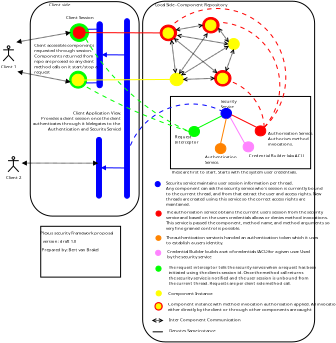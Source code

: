 <?xml version="1.0" encoding="UTF-8"?>
<dia:diagram xmlns:dia="http://www.lysator.liu.se/~alla/dia/"><dia:layer name="Background" visible="true"><dia:object type="Standard - Box" version="0" id="O0"><dia:attribute name="obj_pos"><dia:point val="-21.651,59.87"/></dia:attribute><dia:attribute name="obj_bb"><dia:rectangle val="-21.701,59.82;-3.708,71.306"/></dia:attribute><dia:attribute name="elem_corner"><dia:point val="-21.651,59.87"/></dia:attribute><dia:attribute name="elem_width"><dia:real val="17.892"/></dia:attribute><dia:attribute name="elem_height"><dia:real val="11.386"/></dia:attribute><dia:attribute name="show_background"><dia:boolean val="false"/></dia:attribute></dia:object><dia:object type="Standard - Box" version="0" id="O1"><dia:attribute name="obj_pos"><dia:point val="1.186,9.438"/></dia:attribute><dia:attribute name="obj_bb"><dia:rectangle val="1.136,9.388;39.767,85.815"/></dia:attribute><dia:attribute name="elem_corner"><dia:point val="1.186,9.438"/></dia:attribute><dia:attribute name="elem_width"><dia:real val="38.531"/></dia:attribute><dia:attribute name="elem_height"><dia:real val="76.327"/></dia:attribute><dia:attribute name="show_background"><dia:boolean val="false"/></dia:attribute><dia:attribute name="corner_radius"><dia:real val="5"/></dia:attribute></dia:object><dia:object type="Standard - Box" version="0" id="O2"><dia:attribute name="obj_pos"><dia:point val="7.423,30.777"/></dia:attribute><dia:attribute name="obj_bb"><dia:rectangle val="7.373,30.727;38.874,47.022"/></dia:attribute><dia:attribute name="elem_corner"><dia:point val="7.423,30.777"/></dia:attribute><dia:attribute name="elem_width"><dia:real val="31.4"/></dia:attribute><dia:attribute name="elem_height"><dia:real val="16.195"/></dia:attribute><dia:attribute name="show_background"><dia:boolean val="false"/></dia:attribute></dia:object><dia:object type="Standard - Box" version="0" id="O3"><dia:attribute name="obj_pos"><dia:point val="-23.996,9.531"/></dia:attribute><dia:attribute name="obj_bb"><dia:rectangle val="-24.046,9.481;0.445,57.636"/></dia:attribute><dia:attribute name="elem_corner"><dia:point val="-23.996,9.531"/></dia:attribute><dia:attribute name="elem_width"><dia:real val="24.391"/></dia:attribute><dia:attribute name="elem_height"><dia:real val="48.055"/></dia:attribute><dia:attribute name="show_background"><dia:boolean val="false"/></dia:attribute><dia:attribute name="corner_radius"><dia:real val="5"/></dia:attribute></dia:object><dia:object type="Standard - Box" version="0" id="O4"><dia:attribute name="obj_pos"><dia:point val="-2.858,13.35"/></dia:attribute><dia:attribute name="obj_bb"><dia:rectangle val="-2.908,13.3;-1.728,53.641"/></dia:attribute><dia:attribute name="elem_corner"><dia:point val="-2.858,13.35"/></dia:attribute><dia:attribute name="elem_width"><dia:real val="1.081"/></dia:attribute><dia:attribute name="elem_height"><dia:real val="40.24"/></dia:attribute><dia:attribute name="border_color"><dia:color val="#0000ff"/></dia:attribute><dia:attribute name="inner_color"><dia:color val="#0000ff"/></dia:attribute><dia:attribute name="show_background"><dia:boolean val="true"/></dia:attribute><dia:attribute name="corner_radius"><dia:real val="5"/></dia:attribute></dia:object><dia:object type="Standard - Box" version="0" id="O5"><dia:attribute name="obj_pos"><dia:point val="-9.044,14.045"/></dia:attribute><dia:attribute name="obj_bb"><dia:rectangle val="-9.094,13.995;-7.797,28.876"/></dia:attribute><dia:attribute name="elem_corner"><dia:point val="-9.044,14.045"/></dia:attribute><dia:attribute name="elem_width"><dia:real val="1.197"/></dia:attribute><dia:attribute name="elem_height"><dia:real val="14.781"/></dia:attribute><dia:attribute name="border_color"><dia:color val="#0000ff"/></dia:attribute><dia:attribute name="inner_color"><dia:color val="#0000ff"/></dia:attribute><dia:attribute name="show_background"><dia:boolean val="true"/></dia:attribute><dia:attribute name="corner_radius"><dia:real val="5"/></dia:attribute></dia:object><dia:object type="Standard - Text" version="0" id="O6"><dia:attribute name="obj_pos"><dia:point val="9.95,18.15"/></dia:attribute><dia:attribute name="obj_bb"><dia:rectangle val="9.95,17.5;9.95,18.5"/></dia:attribute><dia:attribute name="text"><dia:composite type="text"><dia:attribute name="string"><dia:string>##</dia:string></dia:attribute><dia:attribute name="font"><dia:font family="courier new" style="0" name="Courier"/></dia:attribute><dia:attribute name="height"><dia:real val="0.8"/></dia:attribute><dia:attribute name="pos"><dia:point val="9.95,18.15"/></dia:attribute><dia:attribute name="color"><dia:color val="#000000"/></dia:attribute><dia:attribute name="alignment"><dia:enum val="1"/></dia:attribute></dia:composite></dia:attribute></dia:object><dia:object type="Flowchart - Ellipse" version="0" id="O7"><dia:attribute name="obj_pos"><dia:point val="7.35,25.565"/></dia:attribute><dia:attribute name="obj_bb"><dia:rectangle val="7.3,25.515;10.353,28.406"/></dia:attribute><dia:attribute name="elem_corner"><dia:point val="7.35,25.565"/></dia:attribute><dia:attribute name="elem_width"><dia:real val="2.953"/></dia:attribute><dia:attribute name="elem_height"><dia:real val="2.791"/></dia:attribute><dia:attribute name="border_color"><dia:color val="#ffff00"/></dia:attribute><dia:attribute name="inner_color"><dia:color val="#ffff00"/></dia:attribute><dia:attribute name="show_background"><dia:boolean val="true"/></dia:attribute><dia:attribute name="padding"><dia:real val="0.354"/></dia:attribute><dia:attribute name="text"><dia:composite type="text"><dia:attribute name="string"><dia:string>##</dia:string></dia:attribute><dia:attribute name="font"><dia:font family="courier new" style="0" name="Courier"/></dia:attribute><dia:attribute name="height"><dia:real val="0.8"/></dia:attribute><dia:attribute name="pos"><dia:point val="8.827,27.211"/></dia:attribute><dia:attribute name="color"><dia:color val="#000000"/></dia:attribute><dia:attribute name="alignment"><dia:enum val="1"/></dia:attribute></dia:composite></dia:attribute></dia:object><dia:object type="Flowchart - Ellipse" version="0" id="O8"><dia:attribute name="obj_pos"><dia:point val="-15.089,14.5"/></dia:attribute><dia:attribute name="obj_bb"><dia:rectangle val="-15.189,14.4;-10.857,18.545"/></dia:attribute><dia:attribute name="elem_corner"><dia:point val="-15.089,14.5"/></dia:attribute><dia:attribute name="elem_width"><dia:real val="4.132"/></dia:attribute><dia:attribute name="elem_height"><dia:real val="3.945"/></dia:attribute><dia:attribute name="border_width"><dia:real val="0.2"/></dia:attribute><dia:attribute name="border_color"><dia:color val="#00ff00"/></dia:attribute><dia:attribute name="inner_color"><dia:color val="#00ff00"/></dia:attribute><dia:attribute name="show_background"><dia:boolean val="true"/></dia:attribute><dia:attribute name="padding"><dia:real val="0.354"/></dia:attribute><dia:attribute name="text"><dia:composite type="text"><dia:attribute name="string"><dia:string>##</dia:string></dia:attribute><dia:attribute name="font"><dia:font family="courier new" style="0" name="Courier"/></dia:attribute><dia:attribute name="height"><dia:real val="0.8"/></dia:attribute><dia:attribute name="pos"><dia:point val="-13.023,16.722"/></dia:attribute><dia:attribute name="color"><dia:color val="#000000"/></dia:attribute><dia:attribute name="alignment"><dia:enum val="1"/></dia:attribute></dia:composite></dia:attribute></dia:object><dia:object type="Flowchart - Ellipse" version="0" id="O9"><dia:attribute name="obj_pos"><dia:point val="14.632,13.077"/></dia:attribute><dia:attribute name="obj_bb"><dia:rectangle val="14.582,13.027;18.366,16.597"/></dia:attribute><dia:attribute name="elem_corner"><dia:point val="14.632,13.077"/></dia:attribute><dia:attribute name="elem_width"><dia:real val="3.683"/></dia:attribute><dia:attribute name="elem_height"><dia:real val="3.47"/></dia:attribute><dia:attribute name="border_color"><dia:color val="#ff0000"/></dia:attribute><dia:attribute name="inner_color"><dia:color val="#ff0000"/></dia:attribute><dia:attribute name="show_background"><dia:boolean val="true"/></dia:attribute><dia:attribute name="padding"><dia:real val="0.354"/></dia:attribute><dia:attribute name="text"><dia:composite type="text"><dia:attribute name="string"><dia:string>##</dia:string></dia:attribute><dia:attribute name="font"><dia:font family="courier new" style="0" name="Courier"/></dia:attribute><dia:attribute name="height"><dia:real val="0.8"/></dia:attribute><dia:attribute name="pos"><dia:point val="16.474,15.062"/></dia:attribute><dia:attribute name="color"><dia:color val="#000000"/></dia:attribute><dia:attribute name="alignment"><dia:enum val="1"/></dia:attribute></dia:composite></dia:attribute></dia:object><dia:object type="Flowchart - Ellipse" version="0" id="O10"><dia:attribute name="obj_pos"><dia:point val="15.274,13.662"/></dia:attribute><dia:attribute name="obj_bb"><dia:rectangle val="15.223,13.612;17.657,16.032"/></dia:attribute><dia:attribute name="elem_corner"><dia:point val="15.274,13.662"/></dia:attribute><dia:attribute name="elem_width"><dia:real val="2.333"/></dia:attribute><dia:attribute name="elem_height"><dia:real val="2.32"/></dia:attribute><dia:attribute name="border_color"><dia:color val="#ffff00"/></dia:attribute><dia:attribute name="inner_color"><dia:color val="#ffff00"/></dia:attribute><dia:attribute name="show_background"><dia:boolean val="true"/></dia:attribute><dia:attribute name="padding"><dia:real val="0.354"/></dia:attribute><dia:attribute name="text"><dia:composite type="text"><dia:attribute name="string"><dia:string>##</dia:string></dia:attribute><dia:attribute name="font"><dia:font family="courier new" style="0" name="Courier"/></dia:attribute><dia:attribute name="height"><dia:real val="0.8"/></dia:attribute><dia:attribute name="pos"><dia:point val="16.44,15.072"/></dia:attribute><dia:attribute name="color"><dia:color val="#000000"/></dia:attribute><dia:attribute name="alignment"><dia:enum val="1"/></dia:attribute></dia:composite></dia:attribute></dia:object><dia:object type="Flowchart - Ellipse" version="0" id="O11"><dia:attribute name="obj_pos"><dia:point val="-15.164,25.121"/></dia:attribute><dia:attribute name="obj_bb"><dia:rectangle val="-15.264,25.021;-11.257,29.009"/></dia:attribute><dia:attribute name="elem_corner"><dia:point val="-15.164,25.121"/></dia:attribute><dia:attribute name="elem_width"><dia:real val="3.807"/></dia:attribute><dia:attribute name="elem_height"><dia:real val="3.788"/></dia:attribute><dia:attribute name="border_width"><dia:real val="0.2"/></dia:attribute><dia:attribute name="border_color"><dia:color val="#00ff00"/></dia:attribute><dia:attribute name="inner_color"><dia:color val="#00ff00"/></dia:attribute><dia:attribute name="show_background"><dia:boolean val="true"/></dia:attribute><dia:attribute name="padding"><dia:real val="0.354"/></dia:attribute><dia:attribute name="text"><dia:composite type="text"><dia:attribute name="string"><dia:string>##</dia:string></dia:attribute><dia:attribute name="font"><dia:font family="courier new" style="0" name="Courier"/></dia:attribute><dia:attribute name="height"><dia:real val="0.8"/></dia:attribute><dia:attribute name="pos"><dia:point val="-13.26,27.265"/></dia:attribute><dia:attribute name="color"><dia:color val="#000000"/></dia:attribute><dia:attribute name="alignment"><dia:enum val="1"/></dia:attribute></dia:composite></dia:attribute></dia:object><dia:object type="Flowchart - Ellipse" version="0" id="O12"><dia:attribute name="obj_pos"><dia:point val="20.323,17.798"/></dia:attribute><dia:attribute name="obj_bb"><dia:rectangle val="20.273,17.748;22.886,20.303"/></dia:attribute><dia:attribute name="elem_corner"><dia:point val="20.323,17.798"/></dia:attribute><dia:attribute name="elem_width"><dia:real val="2.512"/></dia:attribute><dia:attribute name="elem_height"><dia:real val="2.456"/></dia:attribute><dia:attribute name="border_color"><dia:color val="#ffff00"/></dia:attribute><dia:attribute name="inner_color"><dia:color val="#ffff00"/></dia:attribute><dia:attribute name="show_background"><dia:boolean val="true"/></dia:attribute><dia:attribute name="padding"><dia:real val="0.354"/></dia:attribute><dia:attribute name="text"><dia:composite type="text"><dia:attribute name="string"><dia:string>##</dia:string></dia:attribute><dia:attribute name="font"><dia:font family="courier new" style="0" name="Courier"/></dia:attribute><dia:attribute name="height"><dia:real val="0.8"/></dia:attribute><dia:attribute name="pos"><dia:point val="21.58,19.276"/></dia:attribute><dia:attribute name="color"><dia:color val="#000000"/></dia:attribute><dia:attribute name="alignment"><dia:enum val="1"/></dia:attribute></dia:composite></dia:attribute></dia:object><dia:object type="Standard - Line" version="0" id="O13"><dia:attribute name="obj_pos"><dia:point val="7.35,26.961"/></dia:attribute><dia:attribute name="obj_bb"><dia:rectangle val="-12.06,26.86;7.451,27.193"/></dia:attribute><dia:attribute name="conn_endpoints"><dia:point val="7.35,26.961"/><dia:point val="-11.959,27.093"/></dia:attribute><dia:attribute name="numcp"><dia:int val="1"/></dia:attribute><dia:attribute name="line_color"><dia:color val="#ffff00"/></dia:attribute><dia:attribute name="line_width"><dia:real val="0.2"/></dia:attribute><dia:connections><dia:connection handle="0" to="O7" connection="8"/><dia:connection handle="1" to="O14" connection="0"/></dia:connections></dia:object><dia:object type="Flowchart - Ellipse" version="0" id="O14"><dia:attribute name="obj_pos"><dia:point val="-14.632,25.797"/></dia:attribute><dia:attribute name="obj_bb"><dia:rectangle val="-14.682,25.747;-11.909,28.438"/></dia:attribute><dia:attribute name="elem_corner"><dia:point val="-14.632,25.797"/></dia:attribute><dia:attribute name="elem_width"><dia:real val="2.673"/></dia:attribute><dia:attribute name="elem_height"><dia:real val="2.59"/></dia:attribute><dia:attribute name="border_color"><dia:color val="#ffff00"/></dia:attribute><dia:attribute name="inner_color"><dia:color val="#ffff00"/></dia:attribute><dia:attribute name="show_background"><dia:boolean val="true"/></dia:attribute><dia:attribute name="padding"><dia:real val="0.354"/></dia:attribute><dia:attribute name="text"><dia:composite type="text"><dia:attribute name="string"><dia:string>##</dia:string></dia:attribute><dia:attribute name="font"><dia:font family="courier new" style="0" name="Courier"/></dia:attribute><dia:attribute name="height"><dia:real val="0.8"/></dia:attribute><dia:attribute name="pos"><dia:point val="-13.296,27.343"/></dia:attribute><dia:attribute name="color"><dia:color val="#000000"/></dia:attribute><dia:attribute name="alignment"><dia:enum val="1"/></dia:attribute></dia:composite></dia:attribute></dia:object><dia:object type="Flowchart - Ellipse" version="0" id="O15"><dia:attribute name="obj_pos"><dia:point val="-14.349,15.171"/></dia:attribute><dia:attribute name="obj_bb"><dia:rectangle val="-14.399,15.121;-11.648,17.823"/></dia:attribute><dia:attribute name="elem_corner"><dia:point val="-14.349,15.171"/></dia:attribute><dia:attribute name="elem_width"><dia:real val="2.651"/></dia:attribute><dia:attribute name="elem_height"><dia:real val="2.603"/></dia:attribute><dia:attribute name="border_color"><dia:color val="#ff0000"/></dia:attribute><dia:attribute name="inner_color"><dia:color val="#ff0000"/></dia:attribute><dia:attribute name="show_background"><dia:boolean val="true"/></dia:attribute><dia:attribute name="padding"><dia:real val="0.354"/></dia:attribute><dia:attribute name="text"><dia:composite type="text"><dia:attribute name="string"><dia:string>##</dia:string></dia:attribute><dia:attribute name="font"><dia:font family="courier new" style="0" name="Courier"/></dia:attribute><dia:attribute name="height"><dia:real val="0.8"/></dia:attribute><dia:attribute name="pos"><dia:point val="-13.024,16.722"/></dia:attribute><dia:attribute name="color"><dia:color val="#000000"/></dia:attribute><dia:attribute name="alignment"><dia:enum val="1"/></dia:attribute></dia:composite></dia:attribute></dia:object><dia:object type="Standard - Line" version="0" id="O16"><dia:attribute name="obj_pos"><dia:point val="-11.698,16.472"/></dia:attribute><dia:attribute name="obj_bb"><dia:rectangle val="-11.799,16.372;5.216,16.634"/></dia:attribute><dia:attribute name="conn_endpoints"><dia:point val="-11.698,16.472"/><dia:point val="5.116,16.534"/></dia:attribute><dia:attribute name="numcp"><dia:int val="1"/></dia:attribute><dia:attribute name="line_color"><dia:color val="#ff0000"/></dia:attribute><dia:attribute name="line_width"><dia:real val="0.2"/></dia:attribute><dia:connections><dia:connection handle="0" to="O15" connection="0"/><dia:connection handle="1" to="O21" connection="8"/></dia:connections></dia:object><dia:object type="UML - Actor" version="0" id="O17"><dia:attribute name="obj_pos"><dia:point val="-28.86,21.732"/></dia:attribute><dia:attribute name="obj_bb"><dia:rectangle val="-30.385,18.782;-27.305,24.892"/></dia:attribute><dia:attribute name="elem_corner"><dia:point val="-30.11,18.832"/></dia:attribute><dia:attribute name="elem_width"><dia:real val="2.5"/></dia:attribute><dia:attribute name="elem_height"><dia:real val="5.8"/></dia:attribute><dia:attribute name="text"><dia:composite type="text"><dia:attribute name="string"><dia:string>#Client 1#</dia:string></dia:attribute><dia:attribute name="font"><dia:font family="sans" style="0" name="Courier"/></dia:attribute><dia:attribute name="height"><dia:real val="1.2"/></dia:attribute><dia:attribute name="pos"><dia:point val="-28.86,24.382"/></dia:attribute><dia:attribute name="color"><dia:color val="#000000"/></dia:attribute><dia:attribute name="alignment"><dia:enum val="1"/></dia:attribute></dia:composite></dia:attribute></dia:object><dia:object type="Standard - Line" version="0" id="O18"><dia:attribute name="obj_pos"><dia:point val="-15.089,16.472"/></dia:attribute><dia:attribute name="obj_bb"><dia:rectangle val="-27.125,15.676;-14.899,19.384"/></dia:attribute><dia:attribute name="conn_endpoints"><dia:point val="-15.089,16.472"/><dia:point val="-26.935,18.588"/></dia:attribute><dia:attribute name="numcp"><dia:int val="1"/></dia:attribute><dia:attribute name="line_style"><dia:enum val="4"/></dia:attribute><dia:attribute name="start_arrow"><dia:enum val="3"/></dia:attribute><dia:attribute name="start_arrow_length"><dia:real val="0.8"/></dia:attribute><dia:attribute name="start_arrow_width"><dia:real val="0.8"/></dia:attribute><dia:attribute name="end_arrow"><dia:enum val="3"/></dia:attribute><dia:attribute name="end_arrow_length"><dia:real val="0.8"/></dia:attribute><dia:attribute name="end_arrow_width"><dia:real val="0.8"/></dia:attribute><dia:connections><dia:connection handle="0" to="O8" connection="8"/></dia:connections></dia:object><dia:object type="Standard - Ellipse" version="0" id="O19"><dia:attribute name="obj_pos"><dia:point val="26.409,37.379"/></dia:attribute><dia:attribute name="obj_bb"><dia:rectangle val="26.359,37.329;28.818,39.659"/></dia:attribute><dia:attribute name="elem_corner"><dia:point val="26.409,37.379"/></dia:attribute><dia:attribute name="elem_width"><dia:real val="2.359"/></dia:attribute><dia:attribute name="elem_height"><dia:real val="2.23"/></dia:attribute><dia:attribute name="border_color"><dia:color val="#ff0000"/></dia:attribute><dia:attribute name="inner_color"><dia:color val="#ff0000"/></dia:attribute></dia:object><dia:object type="Standard - Text" version="0" id="O20"><dia:attribute name="obj_pos"><dia:point val="29.273,39.383"/></dia:attribute><dia:attribute name="obj_bb"><dia:rectangle val="29.273,38.403;38.053,42.343"/></dia:attribute><dia:attribute name="text"><dia:composite type="text"><dia:attribute name="string"><dia:string>#Authorisation Service.
Authorises method 
invocations.#</dia:string></dia:attribute><dia:attribute name="font"><dia:font family="sans" style="0" name="Courier"/></dia:attribute><dia:attribute name="height"><dia:real val="1.2"/></dia:attribute><dia:attribute name="pos"><dia:point val="29.273,39.383"/></dia:attribute><dia:attribute name="color"><dia:color val="#000000"/></dia:attribute><dia:attribute name="alignment"><dia:enum val="0"/></dia:attribute></dia:composite></dia:attribute></dia:object><dia:object type="Flowchart - Ellipse" version="0" id="O21"><dia:attribute name="obj_pos"><dia:point val="5.116,14.78"/></dia:attribute><dia:attribute name="obj_bb"><dia:rectangle val="5.066,14.73;8.849,18.338"/></dia:attribute><dia:attribute name="elem_corner"><dia:point val="5.116,14.78"/></dia:attribute><dia:attribute name="elem_width"><dia:real val="3.683"/></dia:attribute><dia:attribute name="elem_height"><dia:real val="3.508"/></dia:attribute><dia:attribute name="border_color"><dia:color val="#f80000"/></dia:attribute><dia:attribute name="inner_color"><dia:color val="#ff0000"/></dia:attribute><dia:attribute name="show_background"><dia:boolean val="true"/></dia:attribute><dia:attribute name="padding"><dia:real val="0.354"/></dia:attribute><dia:attribute name="text"><dia:composite type="text"><dia:attribute name="string"><dia:string>##</dia:string></dia:attribute><dia:attribute name="font"><dia:font family="courier new" style="0" name="Courier"/></dia:attribute><dia:attribute name="height"><dia:real val="0.8"/></dia:attribute><dia:attribute name="pos"><dia:point val="6.957,16.784"/></dia:attribute><dia:attribute name="color"><dia:color val="#000000"/></dia:attribute><dia:attribute name="alignment"><dia:enum val="1"/></dia:attribute></dia:composite></dia:attribute></dia:object><dia:object type="Flowchart - Ellipse" version="0" id="O22"><dia:attribute name="obj_pos"><dia:point val="5.745,15.409"/></dia:attribute><dia:attribute name="obj_bb"><dia:rectangle val="5.695,15.359;8.128,17.779"/></dia:attribute><dia:attribute name="elem_corner"><dia:point val="5.745,15.409"/></dia:attribute><dia:attribute name="elem_width"><dia:real val="2.333"/></dia:attribute><dia:attribute name="elem_height"><dia:real val="2.32"/></dia:attribute><dia:attribute name="border_color"><dia:color val="#ffff00"/></dia:attribute><dia:attribute name="inner_color"><dia:color val="#ffff00"/></dia:attribute><dia:attribute name="show_background"><dia:boolean val="true"/></dia:attribute><dia:attribute name="padding"><dia:real val="0.354"/></dia:attribute><dia:attribute name="text"><dia:composite type="text"><dia:attribute name="string"><dia:string>##</dia:string></dia:attribute><dia:attribute name="font"><dia:font family="courier new" style="0" name="Courier"/></dia:attribute><dia:attribute name="height"><dia:real val="0.8"/></dia:attribute><dia:attribute name="pos"><dia:point val="6.912,16.819"/></dia:attribute><dia:attribute name="color"><dia:color val="#000000"/></dia:attribute><dia:attribute name="alignment"><dia:enum val="1"/></dia:attribute></dia:composite></dia:attribute></dia:object><dia:object type="Flowchart - Ellipse" version="0" id="O23"><dia:attribute name="obj_pos"><dia:point val="17.299,24.971"/></dia:attribute><dia:attribute name="obj_bb"><dia:rectangle val="17.25,24.921;21.033,28.491"/></dia:attribute><dia:attribute name="elem_corner"><dia:point val="17.299,24.971"/></dia:attribute><dia:attribute name="elem_width"><dia:real val="3.683"/></dia:attribute><dia:attribute name="elem_height"><dia:real val="3.47"/></dia:attribute><dia:attribute name="border_color"><dia:color val="#ff0000"/></dia:attribute><dia:attribute name="inner_color"><dia:color val="#ff0000"/></dia:attribute><dia:attribute name="show_background"><dia:boolean val="true"/></dia:attribute><dia:attribute name="padding"><dia:real val="0.354"/></dia:attribute><dia:attribute name="text"><dia:composite type="text"><dia:attribute name="string"><dia:string>##</dia:string></dia:attribute><dia:attribute name="font"><dia:font family="courier new" style="0" name="Courier"/></dia:attribute><dia:attribute name="height"><dia:real val="0.8"/></dia:attribute><dia:attribute name="pos"><dia:point val="19.141,26.956"/></dia:attribute><dia:attribute name="color"><dia:color val="#000000"/></dia:attribute><dia:attribute name="alignment"><dia:enum val="1"/></dia:attribute></dia:composite></dia:attribute></dia:object><dia:object type="Flowchart - Ellipse" version="0" id="O24"><dia:attribute name="obj_pos"><dia:point val="17.941,25.58"/></dia:attribute><dia:attribute name="obj_bb"><dia:rectangle val="17.891,25.53;20.328,27.95"/></dia:attribute><dia:attribute name="elem_corner"><dia:point val="17.941,25.58"/></dia:attribute><dia:attribute name="elem_width"><dia:real val="2.337"/></dia:attribute><dia:attribute name="elem_height"><dia:real val="2.32"/></dia:attribute><dia:attribute name="border_color"><dia:color val="#ffff00"/></dia:attribute><dia:attribute name="inner_color"><dia:color val="#ffff00"/></dia:attribute><dia:attribute name="show_background"><dia:boolean val="true"/></dia:attribute><dia:attribute name="padding"><dia:real val="0.354"/></dia:attribute><dia:attribute name="text"><dia:composite type="text"><dia:attribute name="string"><dia:string>##</dia:string></dia:attribute><dia:attribute name="font"><dia:font family="courier new" style="0" name="Courier"/></dia:attribute><dia:attribute name="height"><dia:real val="0.8"/></dia:attribute><dia:attribute name="pos"><dia:point val="19.109,26.99"/></dia:attribute><dia:attribute name="color"><dia:color val="#000000"/></dia:attribute><dia:attribute name="alignment"><dia:enum val="1"/></dia:attribute></dia:composite></dia:attribute></dia:object><dia:object type="Standard - Text" version="0" id="O25"><dia:attribute name="obj_pos"><dia:point val="-12.831,13.409"/></dia:attribute><dia:attribute name="obj_bb"><dia:rectangle val="-15.706,12.429;-9.926,13.969"/></dia:attribute><dia:attribute name="text"><dia:composite type="text"><dia:attribute name="string"><dia:string>#Client Session#</dia:string></dia:attribute><dia:attribute name="font"><dia:font family="sans" style="0" name="Courier"/></dia:attribute><dia:attribute name="height"><dia:real val="1.2"/></dia:attribute><dia:attribute name="pos"><dia:point val="-12.831,13.409"/></dia:attribute><dia:attribute name="color"><dia:color val="#000000"/></dia:attribute><dia:attribute name="alignment"><dia:enum val="1"/></dia:attribute></dia:composite></dia:attribute></dia:object><dia:object type="Standard - Text" version="0" id="O26"><dia:attribute name="obj_pos"><dia:point val="12.055,10.556"/></dia:attribute><dia:attribute name="obj_bb"><dia:rectangle val="4.955,9.576;19.185,11.116"/></dia:attribute><dia:attribute name="text"><dia:composite type="text"><dia:attribute name="string"><dia:string>#Local Side - Component Repository#</dia:string></dia:attribute><dia:attribute name="font"><dia:font family="sans" style="0" name="Courier"/></dia:attribute><dia:attribute name="height"><dia:real val="1.2"/></dia:attribute><dia:attribute name="pos"><dia:point val="12.055,10.556"/></dia:attribute><dia:attribute name="color"><dia:color val="#000000"/></dia:attribute><dia:attribute name="alignment"><dia:enum val="1"/></dia:attribute></dia:composite></dia:attribute></dia:object><dia:object type="Standard - Ellipse" version="0" id="O27"><dia:attribute name="obj_pos"><dia:point val="17.475,41.343"/></dia:attribute><dia:attribute name="obj_bb"><dia:rectangle val="17.425,41.293;19.884,43.623"/></dia:attribute><dia:attribute name="elem_corner"><dia:point val="17.475,41.343"/></dia:attribute><dia:attribute name="elem_width"><dia:real val="2.359"/></dia:attribute><dia:attribute name="elem_height"><dia:real val="2.23"/></dia:attribute><dia:attribute name="border_color"><dia:color val="#ff8200"/></dia:attribute><dia:attribute name="inner_color"><dia:color val="#ff8200"/></dia:attribute></dia:object><dia:object type="Standard - Text" version="0" id="O28"><dia:attribute name="obj_pos"><dia:point val="15.153,44.672"/></dia:attribute><dia:attribute name="obj_bb"><dia:rectangle val="15.153,43.691;21.133,46.431"/></dia:attribute><dia:attribute name="text"><dia:composite type="text"><dia:attribute name="string"><dia:string>#Authentication 
Service.#</dia:string></dia:attribute><dia:attribute name="font"><dia:font family="sans" style="0" name="Courier"/></dia:attribute><dia:attribute name="height"><dia:real val="1.2"/></dia:attribute><dia:attribute name="pos"><dia:point val="15.153,44.672"/></dia:attribute><dia:attribute name="color"><dia:color val="#000000"/></dia:attribute><dia:attribute name="alignment"><dia:enum val="0"/></dia:attribute></dia:composite></dia:attribute></dia:object><dia:object type="Standard - Line" version="0" id="O29"><dia:attribute name="obj_pos"><dia:point val="-15.114,27.515"/></dia:attribute><dia:attribute name="obj_bb"><dia:rectangle val="-26.889,24.443;-14.91,28.31"/></dia:attribute><dia:attribute name="conn_endpoints"><dia:point val="-15.114,27.515"/><dia:point val="-26.685,25.238"/></dia:attribute><dia:attribute name="numcp"><dia:int val="1"/></dia:attribute><dia:attribute name="line_style"><dia:enum val="4"/></dia:attribute><dia:attribute name="start_arrow"><dia:enum val="3"/></dia:attribute><dia:attribute name="start_arrow_length"><dia:real val="0.8"/></dia:attribute><dia:attribute name="start_arrow_width"><dia:real val="0.8"/></dia:attribute><dia:attribute name="end_arrow"><dia:enum val="3"/></dia:attribute><dia:attribute name="end_arrow_length"><dia:real val="0.8"/></dia:attribute><dia:attribute name="end_arrow_width"><dia:real val="0.8"/></dia:attribute></dia:object><dia:object type="Standard - Line" version="0" id="O30"><dia:attribute name="obj_pos"><dia:point val="8.659,15.863"/></dia:attribute><dia:attribute name="obj_bb"><dia:rectangle val="8.471,14.016;14.82,16.659"/></dia:attribute><dia:attribute name="conn_endpoints"><dia:point val="8.659,15.863"/><dia:point val="14.632,14.812"/></dia:attribute><dia:attribute name="numcp"><dia:int val="1"/></dia:attribute><dia:attribute name="line_style"><dia:enum val="4"/></dia:attribute><dia:attribute name="start_arrow"><dia:enum val="1"/></dia:attribute><dia:attribute name="start_arrow_length"><dia:real val="0.8"/></dia:attribute><dia:attribute name="start_arrow_width"><dia:real val="0.8"/></dia:attribute><dia:attribute name="end_arrow"><dia:enum val="1"/></dia:attribute><dia:attribute name="end_arrow_length"><dia:real val="0.8"/></dia:attribute><dia:attribute name="end_arrow_width"><dia:real val="0.8"/></dia:attribute><dia:connections><dia:connection handle="0" to="O21" connection="1"/><dia:connection handle="1" to="O9" connection="8"/></dia:connections></dia:object><dia:object type="Standard - Line" version="0" id="O31"><dia:attribute name="obj_pos"><dia:point val="18.175,15.476"/></dia:attribute><dia:attribute name="obj_bb"><dia:rectangle val="17.499,14.965;21.095,19.067"/></dia:attribute><dia:attribute name="conn_endpoints"><dia:point val="18.175,15.476"/><dia:point val="20.419,18.556"/></dia:attribute><dia:attribute name="numcp"><dia:int val="1"/></dia:attribute><dia:attribute name="line_style"><dia:enum val="4"/></dia:attribute><dia:attribute name="start_arrow"><dia:enum val="1"/></dia:attribute><dia:attribute name="start_arrow_length"><dia:real val="0.8"/></dia:attribute><dia:attribute name="start_arrow_width"><dia:real val="0.8"/></dia:attribute><dia:attribute name="end_arrow"><dia:enum val="1"/></dia:attribute><dia:attribute name="end_arrow_length"><dia:real val="0.8"/></dia:attribute><dia:attribute name="end_arrow_width"><dia:real val="0.8"/></dia:attribute><dia:connections><dia:connection handle="0" to="O9" connection="15"/><dia:connection handle="1" to="O12" connection="7"/></dia:connections></dia:object><dia:object type="Standard - Line" version="0" id="O32"><dia:attribute name="obj_pos"><dia:point val="10.303,26.961"/></dia:attribute><dia:attribute name="obj_bb"><dia:rectangle val="10.224,25.905;17.379,27.762"/></dia:attribute><dia:attribute name="conn_endpoints"><dia:point val="10.303,26.961"/><dia:point val="17.299,26.706"/></dia:attribute><dia:attribute name="numcp"><dia:int val="1"/></dia:attribute><dia:attribute name="line_style"><dia:enum val="4"/></dia:attribute><dia:attribute name="start_arrow"><dia:enum val="1"/></dia:attribute><dia:attribute name="start_arrow_length"><dia:real val="0.8"/></dia:attribute><dia:attribute name="start_arrow_width"><dia:real val="0.8"/></dia:attribute><dia:attribute name="end_arrow"><dia:enum val="1"/></dia:attribute><dia:attribute name="end_arrow_length"><dia:real val="0.8"/></dia:attribute><dia:attribute name="end_arrow_width"><dia:real val="0.8"/></dia:attribute><dia:connections><dia:connection handle="0" to="O7" connection="0"/><dia:connection handle="1" to="O23" connection="8"/></dia:connections></dia:object><dia:object type="Standard - Line" version="0" id="O33"><dia:attribute name="obj_pos"><dia:point val="21.58,20.253"/></dia:attribute><dia:attribute name="obj_bb"><dia:rectangle val="19.076,19.937;22.35,25.42"/></dia:attribute><dia:attribute name="conn_endpoints"><dia:point val="21.58,20.253"/><dia:point val="19.846,25.103"/></dia:attribute><dia:attribute name="numcp"><dia:int val="1"/></dia:attribute><dia:attribute name="line_style"><dia:enum val="4"/></dia:attribute><dia:attribute name="start_arrow"><dia:enum val="1"/></dia:attribute><dia:attribute name="start_arrow_length"><dia:real val="0.8"/></dia:attribute><dia:attribute name="start_arrow_width"><dia:real val="0.8"/></dia:attribute><dia:attribute name="end_arrow"><dia:enum val="1"/></dia:attribute><dia:attribute name="end_arrow_length"><dia:real val="0.8"/></dia:attribute><dia:attribute name="end_arrow_width"><dia:real val="0.8"/></dia:attribute><dia:connections><dia:connection handle="0" to="O12" connection="12"/><dia:connection handle="1" to="O23" connection="3"/></dia:connections></dia:object><dia:object type="Standard - Line" version="0" id="O34"><dia:attribute name="obj_pos"><dia:point val="7.662,18.154"/></dia:attribute><dia:attribute name="obj_bb"><dia:rectangle val="6.862,18.008;9.353,25.649"/></dia:attribute><dia:attribute name="conn_endpoints"><dia:point val="7.662,18.154"/><dia:point val="8.553,25.503"/></dia:attribute><dia:attribute name="numcp"><dia:int val="1"/></dia:attribute><dia:attribute name="line_style"><dia:enum val="4"/></dia:attribute><dia:attribute name="start_arrow"><dia:enum val="1"/></dia:attribute><dia:attribute name="start_arrow_length"><dia:real val="0.8"/></dia:attribute><dia:attribute name="start_arrow_width"><dia:real val="0.8"/></dia:attribute><dia:attribute name="end_arrow"><dia:enum val="1"/></dia:attribute><dia:attribute name="end_arrow_length"><dia:real val="0.8"/></dia:attribute><dia:attribute name="end_arrow_width"><dia:real val="0.8"/></dia:attribute><dia:connections><dia:connection handle="0" to="O21" connection="13"/></dia:connections></dia:object><dia:object type="Standard - Line" version="0" id="O35"><dia:attribute name="obj_pos"><dia:point val="9.871,25.974"/></dia:attribute><dia:attribute name="obj_bb"><dia:rectangle val="9.41,18.788;20.88,26.682"/></dia:attribute><dia:attribute name="conn_endpoints"><dia:point val="9.871,25.974"/><dia:point val="20.419,19.495"/></dia:attribute><dia:attribute name="numcp"><dia:int val="1"/></dia:attribute><dia:attribute name="line_style"><dia:enum val="4"/></dia:attribute><dia:attribute name="start_arrow"><dia:enum val="1"/></dia:attribute><dia:attribute name="start_arrow_length"><dia:real val="0.8"/></dia:attribute><dia:attribute name="start_arrow_width"><dia:real val="0.8"/></dia:attribute><dia:attribute name="end_arrow"><dia:enum val="1"/></dia:attribute><dia:attribute name="end_arrow_length"><dia:real val="0.8"/></dia:attribute><dia:attribute name="end_arrow_width"><dia:real val="0.8"/></dia:attribute><dia:connections><dia:connection handle="0" to="O7" connection="2"/><dia:connection handle="1" to="O12" connection="9"/></dia:connections></dia:object><dia:object type="Standard - Arc" version="0" id="O36"><dia:attribute name="obj_pos"><dia:point val="28.423,37.706"/></dia:attribute><dia:attribute name="obj_bb"><dia:rectangle val="20.773,27.3;28.493,37.776"/></dia:attribute><dia:attribute name="conn_endpoints"><dia:point val="28.423,37.706"/><dia:point val="20.843,27.37"/></dia:attribute><dia:attribute name="arc_color"><dia:color val="#ff0000"/></dia:attribute><dia:attribute name="curve_distance"><dia:real val="1.956"/></dia:attribute><dia:attribute name="line_style"><dia:enum val="1"/></dia:attribute><dia:connections><dia:connection handle="0" to="O19" connection="2"/><dia:connection handle="1" to="O23" connection="15"/></dia:connections></dia:object><dia:object type="Standard - Arc" version="0" id="O37"><dia:attribute name="obj_pos"><dia:point val="28.423,37.706"/></dia:attribute><dia:attribute name="obj_bb"><dia:rectangle val="18.11,14.083;31.974,37.772"/></dia:attribute><dia:attribute name="conn_endpoints"><dia:point val="28.423,37.706"/><dia:point val="18.175,14.148"/></dia:attribute><dia:attribute name="arc_color"><dia:color val="#ff0000"/></dia:attribute><dia:attribute name="curve_distance"><dia:real val="8.118"/></dia:attribute><dia:attribute name="line_style"><dia:enum val="1"/></dia:attribute><dia:connections><dia:connection handle="0" to="O19" connection="2"/><dia:connection handle="1" to="O9" connection="1"/></dia:connections></dia:object><dia:object type="Standard - Arc" version="0" id="O38"><dia:attribute name="obj_pos"><dia:point val="28.423,37.706"/></dia:attribute><dia:attribute name="obj_bb"><dia:rectangle val="7.591,11.024;33.31,37.777"/></dia:attribute><dia:attribute name="conn_endpoints"><dia:point val="28.423,37.706"/><dia:point val="7.662,14.914"/></dia:attribute><dia:attribute name="arc_color"><dia:color val="#ff0000"/></dia:attribute><dia:attribute name="curve_distance"><dia:real val="15.147"/></dia:attribute><dia:attribute name="line_style"><dia:enum val="1"/></dia:attribute><dia:connections><dia:connection handle="0" to="O19" connection="2"/><dia:connection handle="1" to="O21" connection="3"/></dia:connections></dia:object><dia:object type="Standard - Ellipse" version="0" id="O39"><dia:attribute name="obj_pos"><dia:point val="11.562,37.51"/></dia:attribute><dia:attribute name="obj_bb"><dia:rectangle val="11.512,37.46;13.971,39.79"/></dia:attribute><dia:attribute name="elem_corner"><dia:point val="11.562,37.51"/></dia:attribute><dia:attribute name="elem_width"><dia:real val="2.359"/></dia:attribute><dia:attribute name="elem_height"><dia:real val="2.23"/></dia:attribute><dia:attribute name="border_color"><dia:color val="#00ff00"/></dia:attribute><dia:attribute name="inner_color"><dia:color val="#00ff00"/></dia:attribute></dia:object><dia:object type="Standard - Arc" version="0" id="O40"><dia:attribute name="obj_pos"><dia:point val="-11.562,17.867"/></dia:attribute><dia:attribute name="obj_bb"><dia:rectangle val="-11.633,17.796;11.633,38.695"/></dia:attribute><dia:attribute name="conn_endpoints"><dia:point val="-11.562,17.867"/><dia:point val="11.562,38.625"/></dia:attribute><dia:attribute name="arc_color"><dia:color val="#00ff00"/></dia:attribute><dia:attribute name="curve_distance"><dia:real val="2.409"/></dia:attribute><dia:attribute name="line_style"><dia:enum val="1"/></dia:attribute><dia:connections><dia:connection handle="0" to="O8" connection="14"/><dia:connection handle="1" to="O39" connection="3"/></dia:connections></dia:object><dia:object type="Standard - Arc" version="0" id="O41"><dia:attribute name="obj_pos"><dia:point val="11.562,38.625"/></dia:attribute><dia:attribute name="obj_bb"><dia:rectangle val="-11.98,28.288;11.628,38.691"/></dia:attribute><dia:attribute name="conn_endpoints"><dia:point val="11.562,38.625"/><dia:point val="-11.914,28.354"/></dia:attribute><dia:attribute name="arc_color"><dia:color val="#00ff00"/></dia:attribute><dia:attribute name="curve_distance"><dia:real val="-0.683"/></dia:attribute><dia:attribute name="line_style"><dia:enum val="1"/></dia:attribute><dia:connections><dia:connection handle="0" to="O39" connection="3"/><dia:connection handle="1" to="O11" connection="14"/></dia:connections></dia:object><dia:object type="Standard - Ellipse" version="0" id="O42"><dia:attribute name="obj_pos"><dia:point val="18.744,33.469"/></dia:attribute><dia:attribute name="obj_bb"><dia:rectangle val="18.694,33.419;21.153,35.748"/></dia:attribute><dia:attribute name="elem_corner"><dia:point val="18.744,33.469"/></dia:attribute><dia:attribute name="elem_width"><dia:real val="2.359"/></dia:attribute><dia:attribute name="elem_height"><dia:real val="2.23"/></dia:attribute><dia:attribute name="border_color"><dia:color val="#0000ff"/></dia:attribute><dia:attribute name="inner_color"><dia:color val="#0000ff"/></dia:attribute></dia:object><dia:object type="Standard - Text" version="0" id="O43"><dia:attribute name="obj_pos"><dia:point val="18.637,32.193"/></dia:attribute><dia:attribute name="obj_bb"><dia:rectangle val="18.607,31.213;22.137,33.953"/></dia:attribute><dia:attribute name="text"><dia:composite type="text"><dia:attribute name="string"><dia:string>#Security 
Service#</dia:string></dia:attribute><dia:attribute name="font"><dia:font family="sans" style="0" name="Courier"/></dia:attribute><dia:attribute name="height"><dia:real val="1.2"/></dia:attribute><dia:attribute name="pos"><dia:point val="18.637,32.193"/></dia:attribute><dia:attribute name="color"><dia:color val="#000000"/></dia:attribute><dia:attribute name="alignment"><dia:enum val="0"/></dia:attribute></dia:composite></dia:attribute></dia:object><dia:object type="Standard - Line" version="0" id="O44"><dia:attribute name="obj_pos"><dia:point val="13.576,37.836"/></dia:attribute><dia:attribute name="obj_bb"><dia:rectangle val="13.509,35.086;18.944,37.904"/></dia:attribute><dia:attribute name="conn_endpoints"><dia:point val="13.576,37.836"/><dia:point val="18.877,35.153"/></dia:attribute><dia:attribute name="numcp"><dia:int val="1"/></dia:attribute><dia:attribute name="line_color"><dia:color val="#00ff00"/></dia:attribute><dia:connections><dia:connection handle="0" to="O39" connection="2"/></dia:connections></dia:object><dia:object type="Standard - Line" version="0" id="O45"><dia:attribute name="obj_pos"><dia:point val="26.755,37.706"/></dia:attribute><dia:attribute name="obj_bb"><dia:rectangle val="21.002,34.803;26.822,37.773"/></dia:attribute><dia:attribute name="conn_endpoints"><dia:point val="26.755,37.706"/><dia:point val="21.069,34.87"/></dia:attribute><dia:attribute name="numcp"><dia:int val="1"/></dia:attribute><dia:attribute name="line_color"><dia:color val="#ff0000"/></dia:attribute><dia:connections><dia:connection handle="0" to="O19" connection="0"/></dia:connections></dia:object><dia:object type="Standard - Line" version="0" id="O46"><dia:attribute name="obj_pos"><dia:point val="18.654,41.343"/></dia:attribute><dia:attribute name="obj_bb"><dia:rectangle val="18.594,35.639;19.983,41.403"/></dia:attribute><dia:attribute name="conn_endpoints"><dia:point val="18.654,41.343"/><dia:point val="19.924,35.699"/></dia:attribute><dia:attribute name="numcp"><dia:int val="1"/></dia:attribute><dia:attribute name="line_color"><dia:color val="#ff8200"/></dia:attribute><dia:connections><dia:connection handle="0" to="O27" connection="1"/><dia:connection handle="1" to="O42" connection="6"/></dia:connections></dia:object><dia:object type="Standard - Text" version="0" id="O47"><dia:attribute name="obj_pos"><dia:point val="8.359,40.129"/></dia:attribute><dia:attribute name="obj_bb"><dia:rectangle val="8.359,39.149;12.689,41.889"/></dia:attribute><dia:attribute name="text"><dia:composite type="text"><dia:attribute name="string"><dia:string>#Request 
Interceptor#</dia:string></dia:attribute><dia:attribute name="font"><dia:font family="sans" style="0" name="Courier"/></dia:attribute><dia:attribute name="height"><dia:real val="1.2"/></dia:attribute><dia:attribute name="pos"><dia:point val="8.359,40.129"/></dia:attribute><dia:attribute name="color"><dia:color val="#000000"/></dia:attribute><dia:attribute name="alignment"><dia:enum val="0"/></dia:attribute></dia:composite></dia:attribute></dia:object><dia:object type="Standard - Arc" version="0" id="O48"><dia:attribute name="obj_pos"><dia:point val="-1.561,41.77"/></dia:attribute><dia:attribute name="obj_bb"><dia:rectangle val="-1.626,32.417;19.008,41.835"/></dia:attribute><dia:attribute name="conn_endpoints"><dia:point val="-1.561,41.77"/><dia:point val="18.944,34.056"/></dia:attribute><dia:attribute name="arc_color"><dia:color val="#0000ff"/></dia:attribute><dia:attribute name="curve_distance"><dia:real val="-4.8"/></dia:attribute><dia:attribute name="line_style"><dia:enum val="1"/></dia:attribute></dia:object><dia:object type="Standard - Line" version="0" id="O49"><dia:attribute name="obj_pos"><dia:point val="-2.638,21.468"/></dia:attribute><dia:attribute name="obj_bb"><dia:rectangle val="-7.952,20.635;-2.537,22.236"/></dia:attribute><dia:attribute name="conn_endpoints"><dia:point val="-2.638,21.468"/><dia:point val="-7.847,21.436"/></dia:attribute><dia:attribute name="numcp"><dia:int val="1"/></dia:attribute><dia:attribute name="line_color"><dia:color val="#0000ff"/></dia:attribute><dia:attribute name="line_width"><dia:real val="0.2"/></dia:attribute><dia:attribute name="end_arrow"><dia:enum val="3"/></dia:attribute><dia:attribute name="end_arrow_length"><dia:real val="0.8"/></dia:attribute><dia:attribute name="end_arrow_width"><dia:real val="0.8"/></dia:attribute><dia:connections><dia:connection handle="1" to="O5" connection="4"/></dia:connections></dia:object><dia:object type="Standard - Text" version="0" id="O50"><dia:attribute name="obj_pos"><dia:point val="-3.663,34.794"/></dia:attribute><dia:attribute name="obj_bb"><dia:rectangle val="-20.213,33.814;-3.633,38.954"/></dia:attribute><dia:attribute name="text"><dia:composite type="text"><dia:attribute name="string"><dia:string>#Client Application View.
Provides a client session once the client
authenticates through it (delegates to the 
Authentication and Security Service)#</dia:string></dia:attribute><dia:attribute name="font"><dia:font family="sans" style="0" name="Courier"/></dia:attribute><dia:attribute name="height"><dia:real val="1.2"/></dia:attribute><dia:attribute name="pos"><dia:point val="-3.663,34.794"/></dia:attribute><dia:attribute name="color"><dia:color val="#000000"/></dia:attribute><dia:attribute name="alignment"><dia:enum val="2"/></dia:attribute></dia:composite></dia:attribute></dia:object><dia:object type="Standard - Text" version="0" id="O51"><dia:attribute name="obj_pos"><dia:point val="-17.424,10.542"/></dia:attribute><dia:attribute name="obj_bb"><dia:rectangle val="-19.524,9.562;-15.294,11.102"/></dia:attribute><dia:attribute name="text"><dia:composite type="text"><dia:attribute name="string"><dia:string>#Client side#</dia:string></dia:attribute><dia:attribute name="font"><dia:font family="sans" style="0" name="Courier"/></dia:attribute><dia:attribute name="height"><dia:real val="1.2"/></dia:attribute><dia:attribute name="pos"><dia:point val="-17.424,10.542"/></dia:attribute><dia:attribute name="color"><dia:color val="#000000"/></dia:attribute><dia:attribute name="alignment"><dia:enum val="1"/></dia:attribute></dia:composite></dia:attribute></dia:object><dia:object type="Standard - Box" version="0" id="O52"><dia:attribute name="obj_pos"><dia:point val="-9.153,39.949"/></dia:attribute><dia:attribute name="obj_bb"><dia:rectangle val="-9.203,39.899;-7.992,53.609"/></dia:attribute><dia:attribute name="elem_corner"><dia:point val="-9.153,39.949"/></dia:attribute><dia:attribute name="elem_width"><dia:real val="1.11"/></dia:attribute><dia:attribute name="elem_height"><dia:real val="13.61"/></dia:attribute><dia:attribute name="border_color"><dia:color val="#0000ff"/></dia:attribute><dia:attribute name="inner_color"><dia:color val="#0000ff"/></dia:attribute><dia:attribute name="show_background"><dia:boolean val="true"/></dia:attribute><dia:attribute name="corner_radius"><dia:real val="5"/></dia:attribute></dia:object><dia:object type="Standard - Ellipse" version="0" id="O53"><dia:attribute name="obj_pos"><dia:point val="4.157,61.978"/></dia:attribute><dia:attribute name="obj_bb"><dia:rectangle val="4.107,61.928;5.338,63.07"/></dia:attribute><dia:attribute name="elem_corner"><dia:point val="4.157,61.978"/></dia:attribute><dia:attribute name="elem_width"><dia:real val="1.132"/></dia:attribute><dia:attribute name="elem_height"><dia:real val="1.042"/></dia:attribute><dia:attribute name="border_color"><dia:color val="#ff8200"/></dia:attribute><dia:attribute name="inner_color"><dia:color val="#ff8400"/></dia:attribute></dia:object><dia:object type="Standard - Text" version="0" id="O54"><dia:attribute name="obj_pos"><dia:point val="6.427,50.484"/></dia:attribute><dia:attribute name="obj_bb"><dia:rectangle val="6.427,49.504;37.157,55.844"/></dia:attribute><dia:attribute name="text"><dia:composite type="text"><dia:attribute name="string"><dia:string>#Security service maintains user session information per thread. 
Any component can ask the security service who's session is currently bound
to the current thread, and from that extract the user and access rights. New 
threads are created using this service so the correct access rights are 
maintained.#</dia:string></dia:attribute><dia:attribute name="font"><dia:font family="sans" style="0" name="Courier"/></dia:attribute><dia:attribute name="height"><dia:real val="1.2"/></dia:attribute><dia:attribute name="pos"><dia:point val="6.427,50.484"/></dia:attribute><dia:attribute name="color"><dia:color val="#000000"/></dia:attribute><dia:attribute name="alignment"><dia:enum val="0"/></dia:attribute></dia:composite></dia:attribute></dia:object><dia:object type="Standard - Ellipse" version="0" id="O55"><dia:attribute name="obj_pos"><dia:point val="4.201,74.321"/></dia:attribute><dia:attribute name="obj_bb"><dia:rectangle val="4.151,74.271;5.417,75.512"/></dia:attribute><dia:attribute name="elem_corner"><dia:point val="4.201,74.321"/></dia:attribute><dia:attribute name="elem_width"><dia:real val="1.166"/></dia:attribute><dia:attribute name="elem_height"><dia:real val="1.141"/></dia:attribute><dia:attribute name="border_color"><dia:color val="#ffff00"/></dia:attribute><dia:attribute name="inner_color"><dia:color val="#ffff00"/></dia:attribute></dia:object><dia:object type="Standard - Text" version="0" id="O56"><dia:attribute name="obj_pos"><dia:point val="6.406,57.017"/></dia:attribute><dia:attribute name="obj_bb"><dia:rectangle val="6.406,56.037;38.486,61.177"/></dia:attribute><dia:attribute name="text"><dia:composite type="text"><dia:attribute name="string"><dia:string>#The authorisation service obtains the current users session from the security
service and based on the users credentials allows or denies method invocations.
This service is passed the component, method name, and method arguments so
very fine grained control is possible. #</dia:string></dia:attribute><dia:attribute name="font"><dia:font family="sans" style="0" name="Courier"/></dia:attribute><dia:attribute name="height"><dia:real val="1.2"/></dia:attribute><dia:attribute name="pos"><dia:point val="6.406,57.017"/></dia:attribute><dia:attribute name="color"><dia:color val="#000000"/></dia:attribute><dia:attribute name="alignment"><dia:enum val="0"/></dia:attribute></dia:composite></dia:attribute></dia:object><dia:object type="Standard - Ellipse" version="0" id="O57"><dia:attribute name="obj_pos"><dia:point val="3.993,49.846"/></dia:attribute><dia:attribute name="obj_bb"><dia:rectangle val="3.943,49.796;5.175,51.037"/></dia:attribute><dia:attribute name="elem_corner"><dia:point val="3.993,49.846"/></dia:attribute><dia:attribute name="elem_width"><dia:real val="1.132"/></dia:attribute><dia:attribute name="elem_height"><dia:real val="1.141"/></dia:attribute><dia:attribute name="border_color"><dia:color val="#0000ff"/></dia:attribute><dia:attribute name="inner_color"><dia:color val="#0000ff"/></dia:attribute></dia:object><dia:object type="Standard - Text" version="0" id="O58"><dia:attribute name="obj_pos"><dia:point val="6.498,62.702"/></dia:attribute><dia:attribute name="obj_bb"><dia:rectangle val="6.498,61.722;36.128,64.462"/></dia:attribute><dia:attribute name="text"><dia:composite type="text"><dia:attribute name="string"><dia:string>#The authentication service is handed an authentication token which it uses
to establish a users identity.#</dia:string></dia:attribute><dia:attribute name="font"><dia:font family="sans" style="0" name="Courier"/></dia:attribute><dia:attribute name="height"><dia:real val="1.2"/></dia:attribute><dia:attribute name="pos"><dia:point val="6.498,62.702"/></dia:attribute><dia:attribute name="color"><dia:color val="#000000"/></dia:attribute><dia:attribute name="alignment"><dia:enum val="0"/></dia:attribute></dia:composite></dia:attribute></dia:object><dia:object type="Standard - Ellipse" version="0" id="O59"><dia:attribute name="obj_pos"><dia:point val="23.698,40.95"/></dia:attribute><dia:attribute name="obj_bb"><dia:rectangle val="23.648,40.9;26.107,43.23"/></dia:attribute><dia:attribute name="elem_corner"><dia:point val="23.698,40.95"/></dia:attribute><dia:attribute name="elem_width"><dia:real val="2.359"/></dia:attribute><dia:attribute name="elem_height"><dia:real val="2.23"/></dia:attribute><dia:attribute name="border_color"><dia:color val="#ff84ff"/></dia:attribute><dia:attribute name="inner_color"><dia:color val="#ff84ff"/></dia:attribute></dia:object><dia:object type="Standard - Text" version="0" id="O60"><dia:attribute name="obj_pos"><dia:point val="24.935,44.408"/></dia:attribute><dia:attribute name="obj_bb"><dia:rectangle val="24.935,43.428;36.415,44.968"/></dia:attribute><dia:attribute name="text"><dia:composite type="text"><dia:attribute name="string"><dia:string>#Credential Builder (aka ACL)#</dia:string></dia:attribute><dia:attribute name="font"><dia:font family="sans" style="0" name="Courier"/></dia:attribute><dia:attribute name="height"><dia:real val="1.2"/></dia:attribute><dia:attribute name="pos"><dia:point val="24.935,44.408"/></dia:attribute><dia:attribute name="color"><dia:color val="#000000"/></dia:attribute><dia:attribute name="alignment"><dia:enum val="0"/></dia:attribute></dia:composite></dia:attribute></dia:object><dia:object type="Standard - Line" version="0" id="O61"><dia:attribute name="obj_pos"><dia:point val="20.758,35.372"/></dia:attribute><dia:attribute name="obj_bb"><dia:rectangle val="20.69,35.304;24.111,41.345"/></dia:attribute><dia:attribute name="conn_endpoints"><dia:point val="20.758,35.372"/><dia:point val="24.044,41.277"/></dia:attribute><dia:attribute name="numcp"><dia:int val="1"/></dia:attribute><dia:attribute name="line_color"><dia:color val="#ff7cff"/></dia:attribute><dia:connections><dia:connection handle="0" to="O42" connection="7"/><dia:connection handle="1" to="O59" connection="0"/></dia:connections></dia:object><dia:object type="Standard - Ellipse" version="0" id="O62"><dia:attribute name="obj_pos"><dia:point val="4.08,65.245"/></dia:attribute><dia:attribute name="obj_bb"><dia:rectangle val="4.03,65.195;5.291,66.45"/></dia:attribute><dia:attribute name="elem_corner"><dia:point val="4.08,65.245"/></dia:attribute><dia:attribute name="elem_width"><dia:real val="1.161"/></dia:attribute><dia:attribute name="elem_height"><dia:real val="1.156"/></dia:attribute><dia:attribute name="border_color"><dia:color val="#ff84ff"/></dia:attribute><dia:attribute name="inner_color"><dia:color val="#ff84ff"/></dia:attribute></dia:object><dia:object type="Standard - Text" version="0" id="O63"><dia:attribute name="obj_pos"><dia:point val="6.718,65.853"/></dia:attribute><dia:attribute name="obj_bb"><dia:rectangle val="6.718,64.873;36.198,67.613"/></dia:attribute><dia:attribute name="text"><dia:composite type="text"><dia:attribute name="string"><dia:string>#Credential Builder builds a set of credentials (ACL) for a given user. Used 
by the security service#</dia:string></dia:attribute><dia:attribute name="font"><dia:font family="sans" style="0" name="Courier"/></dia:attribute><dia:attribute name="height"><dia:real val="1.2"/></dia:attribute><dia:attribute name="pos"><dia:point val="6.718,65.853"/></dia:attribute><dia:attribute name="color"><dia:color val="#000000"/></dia:attribute><dia:attribute name="alignment"><dia:enum val="0"/></dia:attribute></dia:composite></dia:attribute></dia:object><dia:object type="Standard - Ellipse" version="0" id="O64"><dia:attribute name="obj_pos"><dia:point val="4.151,68.783"/></dia:attribute><dia:attribute name="obj_bb"><dia:rectangle val="4.101,68.733;5.367,69.989"/></dia:attribute><dia:attribute name="elem_corner"><dia:point val="4.151,68.783"/></dia:attribute><dia:attribute name="elem_width"><dia:real val="1.166"/></dia:attribute><dia:attribute name="elem_height"><dia:real val="1.156"/></dia:attribute><dia:attribute name="border_color"><dia:color val="#00ff00"/></dia:attribute><dia:attribute name="inner_color"><dia:color val="#00ff00"/></dia:attribute></dia:object><dia:object type="Standard - Text" version="0" id="O65"><dia:attribute name="obj_pos"><dia:point val="7.006,69.378"/></dia:attribute><dia:attribute name="obj_bb"><dia:rectangle val="6.976,68.398;36.706,73.538"/></dia:attribute><dia:attribute name="text"><dia:composite type="text"><dia:attribute name="string"><dia:string>#The request interceptor tells the security service when a request has been 
initiated using the clients session id. Once the method call returns
the security service is notified and the user session is unbound from
the current thread. Requests are per client side method call.#</dia:string></dia:attribute><dia:attribute name="font"><dia:font family="sans" style="0" name="Courier"/></dia:attribute><dia:attribute name="height"><dia:real val="1.2"/></dia:attribute><dia:attribute name="pos"><dia:point val="7.006,69.378"/></dia:attribute><dia:attribute name="color"><dia:color val="#000000"/></dia:attribute><dia:attribute name="alignment"><dia:enum val="0"/></dia:attribute></dia:composite></dia:attribute></dia:object><dia:object type="Standard - Text" version="0" id="O66"><dia:attribute name="obj_pos"><dia:point val="-23.126,19.636"/></dia:attribute><dia:attribute name="obj_bb"><dia:rectangle val="-23.156,18.656;-10.976,26.196"/></dia:attribute><dia:attribute name="text"><dia:composite type="text"><dia:attribute name="string"><dia:string>#Client accessible components 
requested through session.
Components returned from 
repo are proxied so any client 
method calls on it start/stop a 
request#</dia:string></dia:attribute><dia:attribute name="font"><dia:font family="sans" style="0" name="Courier"/></dia:attribute><dia:attribute name="height"><dia:real val="1.2"/></dia:attribute><dia:attribute name="pos"><dia:point val="-23.126,19.636"/></dia:attribute><dia:attribute name="color"><dia:color val="#000000"/></dia:attribute><dia:attribute name="alignment"><dia:enum val="0"/></dia:attribute></dia:composite></dia:attribute></dia:object><dia:object type="Standard - Line" version="0" id="O67"><dia:attribute name="obj_pos"><dia:point val="-11.114,15.717"/></dia:attribute><dia:attribute name="obj_bb"><dia:rectangle val="-11.215,15.595;-8.236,15.818"/></dia:attribute><dia:attribute name="conn_endpoints"><dia:point val="-11.114,15.717"/><dia:point val="-8.337,15.696"/></dia:attribute><dia:attribute name="numcp"><dia:int val="1"/></dia:attribute><dia:attribute name="line_color"><dia:color val="#0000ff"/></dia:attribute><dia:attribute name="line_width"><dia:real val="0.2"/></dia:attribute><dia:connections><dia:connection handle="0" to="O8" connection="1"/></dia:connections></dia:object><dia:object type="Standard - Line" version="0" id="O68"><dia:attribute name="obj_pos"><dia:point val="-11.502,27.74"/></dia:attribute><dia:attribute name="obj_bb"><dia:rectangle val="-11.602,27.625;-8.703,27.84"/></dia:attribute><dia:attribute name="conn_endpoints"><dia:point val="-11.502,27.74"/><dia:point val="-8.804,27.725"/></dia:attribute><dia:attribute name="numcp"><dia:int val="1"/></dia:attribute><dia:attribute name="line_color"><dia:color val="#0000ff"/></dia:attribute><dia:attribute name="line_width"><dia:real val="0.2"/></dia:attribute><dia:connections><dia:connection handle="0" to="O11" connection="15"/></dia:connections></dia:object><dia:object type="Standard - Line" version="0" id="O69"><dia:attribute name="obj_pos"><dia:point val="-2.666,46.8"/></dia:attribute><dia:attribute name="obj_bb"><dia:rectangle val="-8.149,45.953;-2.565,47.555"/></dia:attribute><dia:attribute name="conn_endpoints"><dia:point val="-2.666,46.8"/><dia:point val="-8.042,46.754"/></dia:attribute><dia:attribute name="numcp"><dia:int val="1"/></dia:attribute><dia:attribute name="line_color"><dia:color val="#0000ff"/></dia:attribute><dia:attribute name="line_width"><dia:real val="0.2"/></dia:attribute><dia:attribute name="end_arrow"><dia:enum val="3"/></dia:attribute><dia:attribute name="end_arrow_length"><dia:real val="0.8"/></dia:attribute><dia:attribute name="end_arrow_width"><dia:real val="0.8"/></dia:attribute><dia:connections><dia:connection handle="1" to="O52" connection="4"/></dia:connections></dia:object><dia:object type="Standard - Text" version="0" id="O70"><dia:attribute name="obj_pos"><dia:point val="-17.504,63.577"/></dia:attribute><dia:attribute name="obj_bb"><dia:rectangle val="-20.854,62.597;-14.124,64.137"/></dia:attribute><dia:attribute name="text"><dia:composite type="text"><dia:attribute name="string"><dia:string>#version: draft 1.0#</dia:string></dia:attribute><dia:attribute name="font"><dia:font family="sans" style="0" name="Courier"/></dia:attribute><dia:attribute name="height"><dia:real val="1.2"/></dia:attribute><dia:attribute name="pos"><dia:point val="-17.504,63.577"/></dia:attribute><dia:attribute name="color"><dia:color val="#000000"/></dia:attribute><dia:attribute name="alignment"><dia:enum val="1"/></dia:attribute></dia:composite></dia:attribute></dia:object><dia:object type="Standard - Line" version="0" id="O71"><dia:attribute name="obj_pos"><dia:point val="3.432,83.523"/></dia:attribute><dia:attribute name="obj_bb"><dia:rectangle val="3.381,83.457;5.767,83.574"/></dia:attribute><dia:attribute name="conn_endpoints"><dia:point val="3.432,83.523"/><dia:point val="5.717,83.507"/></dia:attribute><dia:attribute name="numcp"><dia:int val="1"/></dia:attribute></dia:object><dia:object type="Standard - Text" version="0" id="O72"><dia:attribute name="obj_pos"><dia:point val="7.136,83.594"/></dia:attribute><dia:attribute name="obj_bb"><dia:rectangle val="7.136,82.614;16.716,84.154"/></dia:attribute><dia:attribute name="text"><dia:composite type="text"><dia:attribute name="string"><dia:string>#Denotes Same instance#</dia:string></dia:attribute><dia:attribute name="font"><dia:font family="sans" style="0" name="Courier"/></dia:attribute><dia:attribute name="height"><dia:real val="1.2"/></dia:attribute><dia:attribute name="pos"><dia:point val="7.136,83.594"/></dia:attribute><dia:attribute name="color"><dia:color val="#000000"/></dia:attribute><dia:attribute name="alignment"><dia:enum val="0"/></dia:attribute></dia:composite></dia:attribute></dia:object><dia:object type="Standard - Line" version="0" id="O73"><dia:attribute name="obj_pos"><dia:point val="3.364,80.971"/></dia:attribute><dia:attribute name="obj_bb"><dia:rectangle val="3.314,80.171;5.764,81.771"/></dia:attribute><dia:attribute name="conn_endpoints"><dia:point val="3.364,80.971"/><dia:point val="5.714,80.971"/></dia:attribute><dia:attribute name="numcp"><dia:int val="1"/></dia:attribute><dia:attribute name="line_style"><dia:enum val="4"/></dia:attribute><dia:attribute name="start_arrow"><dia:enum val="1"/></dia:attribute><dia:attribute name="start_arrow_length"><dia:real val="0.8"/></dia:attribute><dia:attribute name="start_arrow_width"><dia:real val="0.8"/></dia:attribute><dia:attribute name="end_arrow"><dia:enum val="1"/></dia:attribute><dia:attribute name="end_arrow_length"><dia:real val="0.8"/></dia:attribute><dia:attribute name="end_arrow_width"><dia:real val="0.8"/></dia:attribute></dia:object><dia:object type="Standard - Text" version="0" id="O74"><dia:attribute name="obj_pos"><dia:point val="7.079,81.117"/></dia:attribute><dia:attribute name="obj_bb"><dia:rectangle val="7.079,80.137;20.309,81.677"/></dia:attribute><dia:attribute name="text"><dia:composite type="text"><dia:attribute name="string"><dia:string>#Inter Component Communication#</dia:string></dia:attribute><dia:attribute name="font"><dia:font family="sans" style="0" name="Courier"/></dia:attribute><dia:attribute name="height"><dia:real val="1.2"/></dia:attribute><dia:attribute name="pos"><dia:point val="7.079,81.117"/></dia:attribute><dia:attribute name="color"><dia:color val="#000000"/></dia:attribute><dia:attribute name="alignment"><dia:enum val="0"/></dia:attribute></dia:composite></dia:attribute></dia:object><dia:object type="Standard - Text" version="0" id="O75"><dia:attribute name="obj_pos"><dia:point val="-13.489,61.702"/></dia:attribute><dia:attribute name="obj_bb"><dia:rectangle val="-20.864,60.721;-6.084,62.261"/></dia:attribute><dia:attribute name="text"><dia:composite type="text"><dia:attribute name="string"><dia:string>#Plexus security Framework proposal #</dia:string></dia:attribute><dia:attribute name="font"><dia:font family="sans" style="0" name="Courier"/></dia:attribute><dia:attribute name="height"><dia:real val="1.2"/></dia:attribute><dia:attribute name="pos"><dia:point val="-13.489,61.702"/></dia:attribute><dia:attribute name="color"><dia:color val="#000000"/></dia:attribute><dia:attribute name="alignment"><dia:enum val="1"/></dia:attribute></dia:composite></dia:attribute></dia:object><dia:object type="Standard - Text" version="0" id="O76"><dia:attribute name="obj_pos"><dia:point val="-15.073,65.457"/></dia:attribute><dia:attribute name="obj_bb"><dia:rectangle val="-20.848,64.477;-9.268,66.017"/></dia:attribute><dia:attribute name="text"><dia:composite type="text"><dia:attribute name="string"><dia:string>#Prepared by: Bert van Brakel#</dia:string></dia:attribute><dia:attribute name="font"><dia:font family="sans" style="0" name="Courier"/></dia:attribute><dia:attribute name="height"><dia:real val="1.2"/></dia:attribute><dia:attribute name="pos"><dia:point val="-15.073,65.457"/></dia:attribute><dia:attribute name="color"><dia:color val="#000000"/></dia:attribute><dia:attribute name="alignment"><dia:enum val="1"/></dia:attribute></dia:composite></dia:attribute></dia:object><dia:object type="Standard - Text" version="0" id="O77"><dia:attribute name="obj_pos"><dia:point val="7.551,48.054"/></dia:attribute><dia:attribute name="obj_bb"><dia:rectangle val="7.551,47.074;32.481,48.614"/></dia:attribute><dia:attribute name="text"><dia:composite type="text"><dia:attribute name="string"><dia:string>#These are first to start. Starts with the system user credentials.#</dia:string></dia:attribute><dia:attribute name="font"><dia:font family="sans" style="0" name="Courier"/></dia:attribute><dia:attribute name="height"><dia:real val="1.2"/></dia:attribute><dia:attribute name="pos"><dia:point val="7.551,48.054"/></dia:attribute><dia:attribute name="color"><dia:color val="#000000"/></dia:attribute><dia:attribute name="alignment"><dia:enum val="0"/></dia:attribute></dia:composite></dia:attribute></dia:object><dia:object type="Standard - Line" version="0" id="O78"><dia:attribute name="obj_pos"><dia:point val="17.839,25.479"/></dia:attribute><dia:attribute name="obj_bb"><dia:rectangle val="7.719,17.119;18.379,26.134"/></dia:attribute><dia:attribute name="conn_endpoints"><dia:point val="17.839,25.479"/><dia:point val="8.259,17.774"/></dia:attribute><dia:attribute name="numcp"><dia:int val="1"/></dia:attribute><dia:attribute name="line_style"><dia:enum val="4"/></dia:attribute><dia:attribute name="start_arrow"><dia:enum val="1"/></dia:attribute><dia:attribute name="start_arrow_length"><dia:real val="0.8"/></dia:attribute><dia:attribute name="start_arrow_width"><dia:real val="0.8"/></dia:attribute><dia:attribute name="end_arrow"><dia:enum val="1"/></dia:attribute><dia:attribute name="end_arrow_length"><dia:real val="0.8"/></dia:attribute><dia:attribute name="end_arrow_width"><dia:real val="0.8"/></dia:attribute><dia:connections><dia:connection handle="0" to="O23" connection="6"/><dia:connection handle="1" to="O21" connection="14"/></dia:connections></dia:object><dia:object type="Standard - Line" version="0" id="O79"><dia:attribute name="obj_pos"><dia:point val="15.691,16.638"/></dia:attribute><dia:attribute name="obj_bb"><dia:rectangle val="8.707,16.139;16.376,26.17"/></dia:attribute><dia:attribute name="conn_endpoints"><dia:point val="15.691,16.638"/><dia:point val="9.392,25.672"/></dia:attribute><dia:attribute name="numcp"><dia:int val="1"/></dia:attribute><dia:attribute name="line_style"><dia:enum val="4"/></dia:attribute><dia:attribute name="start_arrow"><dia:enum val="1"/></dia:attribute><dia:attribute name="start_arrow_length"><dia:real val="0.8"/></dia:attribute><dia:attribute name="start_arrow_width"><dia:real val="0.8"/></dia:attribute><dia:attribute name="end_arrow"><dia:enum val="1"/></dia:attribute><dia:attribute name="end_arrow_length"><dia:real val="0.8"/></dia:attribute><dia:attribute name="end_arrow_width"><dia:real val="0.8"/></dia:attribute><dia:connections><dia:connection handle="1" to="O7" connection="3"/></dia:connections></dia:object><dia:object type="Standard - Line" version="0" id="O80"><dia:attribute name="obj_pos"><dia:point val="20.323,19.026"/></dia:attribute><dia:attribute name="obj_bb"><dia:rectangle val="8.795,16.288;20.508,19.823"/></dia:attribute><dia:attribute name="conn_endpoints"><dia:point val="20.323,19.026"/><dia:point val="8.979,17.085"/></dia:attribute><dia:attribute name="numcp"><dia:int val="1"/></dia:attribute><dia:attribute name="line_style"><dia:enum val="4"/></dia:attribute><dia:attribute name="start_arrow"><dia:enum val="1"/></dia:attribute><dia:attribute name="start_arrow_length"><dia:real val="0.8"/></dia:attribute><dia:attribute name="start_arrow_width"><dia:real val="0.8"/></dia:attribute><dia:attribute name="end_arrow"><dia:enum val="1"/></dia:attribute><dia:attribute name="end_arrow_length"><dia:real val="0.8"/></dia:attribute><dia:attribute name="end_arrow_width"><dia:real val="0.8"/></dia:attribute><dia:connections><dia:connection handle="0" to="O12" connection="8"/></dia:connections></dia:object><dia:object type="Standard - Ellipse" version="0" id="O81"><dia:attribute name="obj_pos"><dia:point val="4.172,56.437"/></dia:attribute><dia:attribute name="obj_bb"><dia:rectangle val="4.122,56.387;5.389,57.643"/></dia:attribute><dia:attribute name="elem_corner"><dia:point val="4.172,56.437"/></dia:attribute><dia:attribute name="elem_width"><dia:real val="1.166"/></dia:attribute><dia:attribute name="elem_height"><dia:real val="1.156"/></dia:attribute><dia:attribute name="border_color"><dia:color val="#ff0000"/></dia:attribute><dia:attribute name="inner_color"><dia:color val="#ff0000"/></dia:attribute></dia:object><dia:object type="Standard - Text" version="0" id="O82"><dia:attribute name="obj_pos"><dia:point val="6.931,75.24"/></dia:attribute><dia:attribute name="obj_bb"><dia:rectangle val="6.931,74.26;15.261,75.8"/></dia:attribute><dia:attribute name="text"><dia:composite type="text"><dia:attribute name="string"><dia:string>#Component Instance#</dia:string></dia:attribute><dia:attribute name="font"><dia:font family="sans" style="0" name="Courier"/></dia:attribute><dia:attribute name="height"><dia:real val="1.2"/></dia:attribute><dia:attribute name="pos"><dia:point val="6.931,75.24"/></dia:attribute><dia:attribute name="color"><dia:color val="#000000"/></dia:attribute><dia:attribute name="alignment"><dia:enum val="0"/></dia:attribute></dia:composite></dia:attribute></dia:object><dia:object type="UML - Actor" version="0" id="O83"><dia:attribute name="obj_pos"><dia:point val="-27.778,46.562"/></dia:attribute><dia:attribute name="obj_bb"><dia:rectangle val="-29.303,43.612;-26.223,49.512"/></dia:attribute><dia:attribute name="elem_corner"><dia:point val="-29.028,43.662"/></dia:attribute><dia:attribute name="elem_width"><dia:real val="2.5"/></dia:attribute><dia:attribute name="elem_height"><dia:real val="5.8"/></dia:attribute><dia:attribute name="text"><dia:composite type="text"><dia:attribute name="string"><dia:string>#Client 2#</dia:string></dia:attribute><dia:attribute name="font"><dia:font family="sans" style="0" name="Courier"/></dia:attribute><dia:attribute name="height"><dia:real val="1.2"/></dia:attribute><dia:attribute name="pos"><dia:point val="-27.778,49.212"/></dia:attribute><dia:attribute name="color"><dia:color val="#000000"/></dia:attribute><dia:attribute name="alignment"><dia:enum val="1"/></dia:attribute></dia:composite></dia:attribute></dia:object><dia:object type="Standard - Line" version="0" id="O84"><dia:attribute name="obj_pos"><dia:point val="-8.952,45.725"/></dia:attribute><dia:attribute name="obj_bb"><dia:rectangle val="-25.772,44.908;-8.902,46.526"/></dia:attribute><dia:attribute name="conn_endpoints"><dia:point val="-8.952,45.725"/><dia:point val="-25.721,45.709"/></dia:attribute><dia:attribute name="numcp"><dia:int val="1"/></dia:attribute><dia:attribute name="line_style"><dia:enum val="4"/></dia:attribute><dia:attribute name="start_arrow"><dia:enum val="3"/></dia:attribute><dia:attribute name="start_arrow_length"><dia:real val="0.8"/></dia:attribute><dia:attribute name="start_arrow_width"><dia:real val="0.8"/></dia:attribute><dia:attribute name="end_arrow"><dia:enum val="3"/></dia:attribute><dia:attribute name="end_arrow_length"><dia:real val="0.8"/></dia:attribute><dia:attribute name="end_arrow_width"><dia:real val="0.8"/></dia:attribute></dia:object><dia:object type="Standard - Ellipse" version="0" id="O85"><dia:attribute name="obj_pos"><dia:point val="3.946,76.957"/></dia:attribute><dia:attribute name="obj_bb"><dia:rectangle val="3.896,76.907;5.623,78.704"/></dia:attribute><dia:attribute name="elem_corner"><dia:point val="3.946,76.957"/></dia:attribute><dia:attribute name="elem_width"><dia:real val="1.627"/></dia:attribute><dia:attribute name="elem_height"><dia:real val="1.697"/></dia:attribute><dia:attribute name="border_color"><dia:color val="#ff0000"/></dia:attribute><dia:attribute name="inner_color"><dia:color val="#ff0000"/></dia:attribute></dia:object><dia:object type="Standard - Ellipse" version="0" id="O86"><dia:attribute name="obj_pos"><dia:point val="4.198,77.227"/></dia:attribute><dia:attribute name="obj_bb"><dia:rectangle val="4.148,77.177;5.34,78.433"/></dia:attribute><dia:attribute name="elem_corner"><dia:point val="4.198,77.227"/></dia:attribute><dia:attribute name="elem_width"><dia:real val="1.092"/></dia:attribute><dia:attribute name="elem_height"><dia:real val="1.156"/></dia:attribute><dia:attribute name="border_color"><dia:color val="#ffff00"/></dia:attribute><dia:attribute name="inner_color"><dia:color val="#ffff00"/></dia:attribute></dia:object><dia:object type="Standard - Text" version="0" id="O87"><dia:attribute name="obj_pos"><dia:point val="6.857,77.623"/></dia:attribute><dia:attribute name="obj_bb"><dia:rectangle val="6.857,76.643;39.587,79.383"/></dia:attribute><dia:attribute name="text"><dia:composite type="text"><dia:attribute name="string"><dia:string>#Component instance with method invocation authorisation applied. All invocations 
either directly by the client or through other components are caught#</dia:string></dia:attribute><dia:attribute name="font"><dia:font family="sans" style="0" name="Courier"/></dia:attribute><dia:attribute name="height"><dia:real val="1.2"/></dia:attribute><dia:attribute name="pos"><dia:point val="6.857,77.623"/></dia:attribute><dia:attribute name="color"><dia:color val="#000000"/></dia:attribute><dia:attribute name="alignment"><dia:enum val="0"/></dia:attribute></dia:composite></dia:attribute></dia:object><dia:object type="Standard - Text" version="0" id="O88"><dia:attribute name="obj_pos"><dia:point val="-6.163,20.054"/></dia:attribute><dia:attribute name="obj_bb"><dia:rectangle val="-6.163,19.404;-6.163,20.404"/></dia:attribute><dia:attribute name="text"><dia:composite type="text"><dia:attribute name="string"><dia:string>##</dia:string></dia:attribute><dia:attribute name="font"><dia:font family="courier new" style="0" name="Courier"/></dia:attribute><dia:attribute name="height"><dia:real val="0.8"/></dia:attribute><dia:attribute name="pos"><dia:point val="-6.163,20.054"/></dia:attribute><dia:attribute name="color"><dia:color val="#000000"/></dia:attribute><dia:attribute name="alignment"><dia:enum val="1"/></dia:attribute></dia:composite></dia:attribute></dia:object></dia:layer></dia:diagram>
